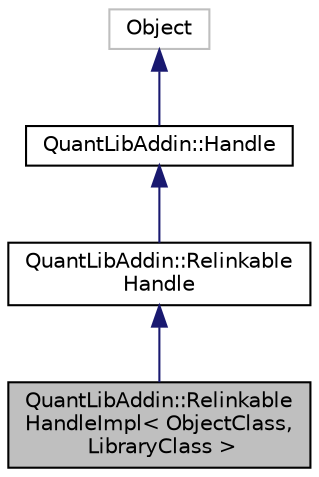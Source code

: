 digraph "QuantLibAddin::RelinkableHandleImpl&lt; ObjectClass, LibraryClass &gt;"
{
  edge [fontname="Helvetica",fontsize="10",labelfontname="Helvetica",labelfontsize="10"];
  node [fontname="Helvetica",fontsize="10",shape=record];
  Node4 [label="QuantLibAddin::Relinkable\lHandleImpl\< ObjectClass,\l LibraryClass \>",height=0.2,width=0.4,color="black", fillcolor="grey75", style="filled", fontcolor="black"];
  Node5 -> Node4 [dir="back",color="midnightblue",fontsize="10",style="solid",fontname="Helvetica"];
  Node5 [label="QuantLibAddin::Relinkable\lHandle",height=0.2,width=0.4,color="black", fillcolor="white", style="filled",URL="$class_quant_lib_addin_1_1_relinkable_handle.html"];
  Node6 -> Node5 [dir="back",color="midnightblue",fontsize="10",style="solid",fontname="Helvetica"];
  Node6 [label="QuantLibAddin::Handle",height=0.2,width=0.4,color="black", fillcolor="white", style="filled",URL="$class_quant_lib_addin_1_1_handle.html"];
  Node7 -> Node6 [dir="back",color="midnightblue",fontsize="10",style="solid",fontname="Helvetica"];
  Node7 [label="Object",height=0.2,width=0.4,color="grey75", fillcolor="white", style="filled"];
}
